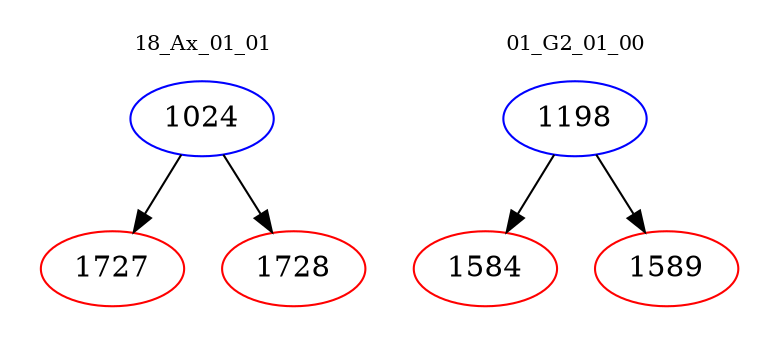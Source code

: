 digraph{
subgraph cluster_0 {
color = white
label = "18_Ax_01_01";
fontsize=10;
T0_1024 [label="1024", color="blue"]
T0_1024 -> T0_1727 [color="black"]
T0_1727 [label="1727", color="red"]
T0_1024 -> T0_1728 [color="black"]
T0_1728 [label="1728", color="red"]
}
subgraph cluster_1 {
color = white
label = "01_G2_01_00";
fontsize=10;
T1_1198 [label="1198", color="blue"]
T1_1198 -> T1_1584 [color="black"]
T1_1584 [label="1584", color="red"]
T1_1198 -> T1_1589 [color="black"]
T1_1589 [label="1589", color="red"]
}
}
